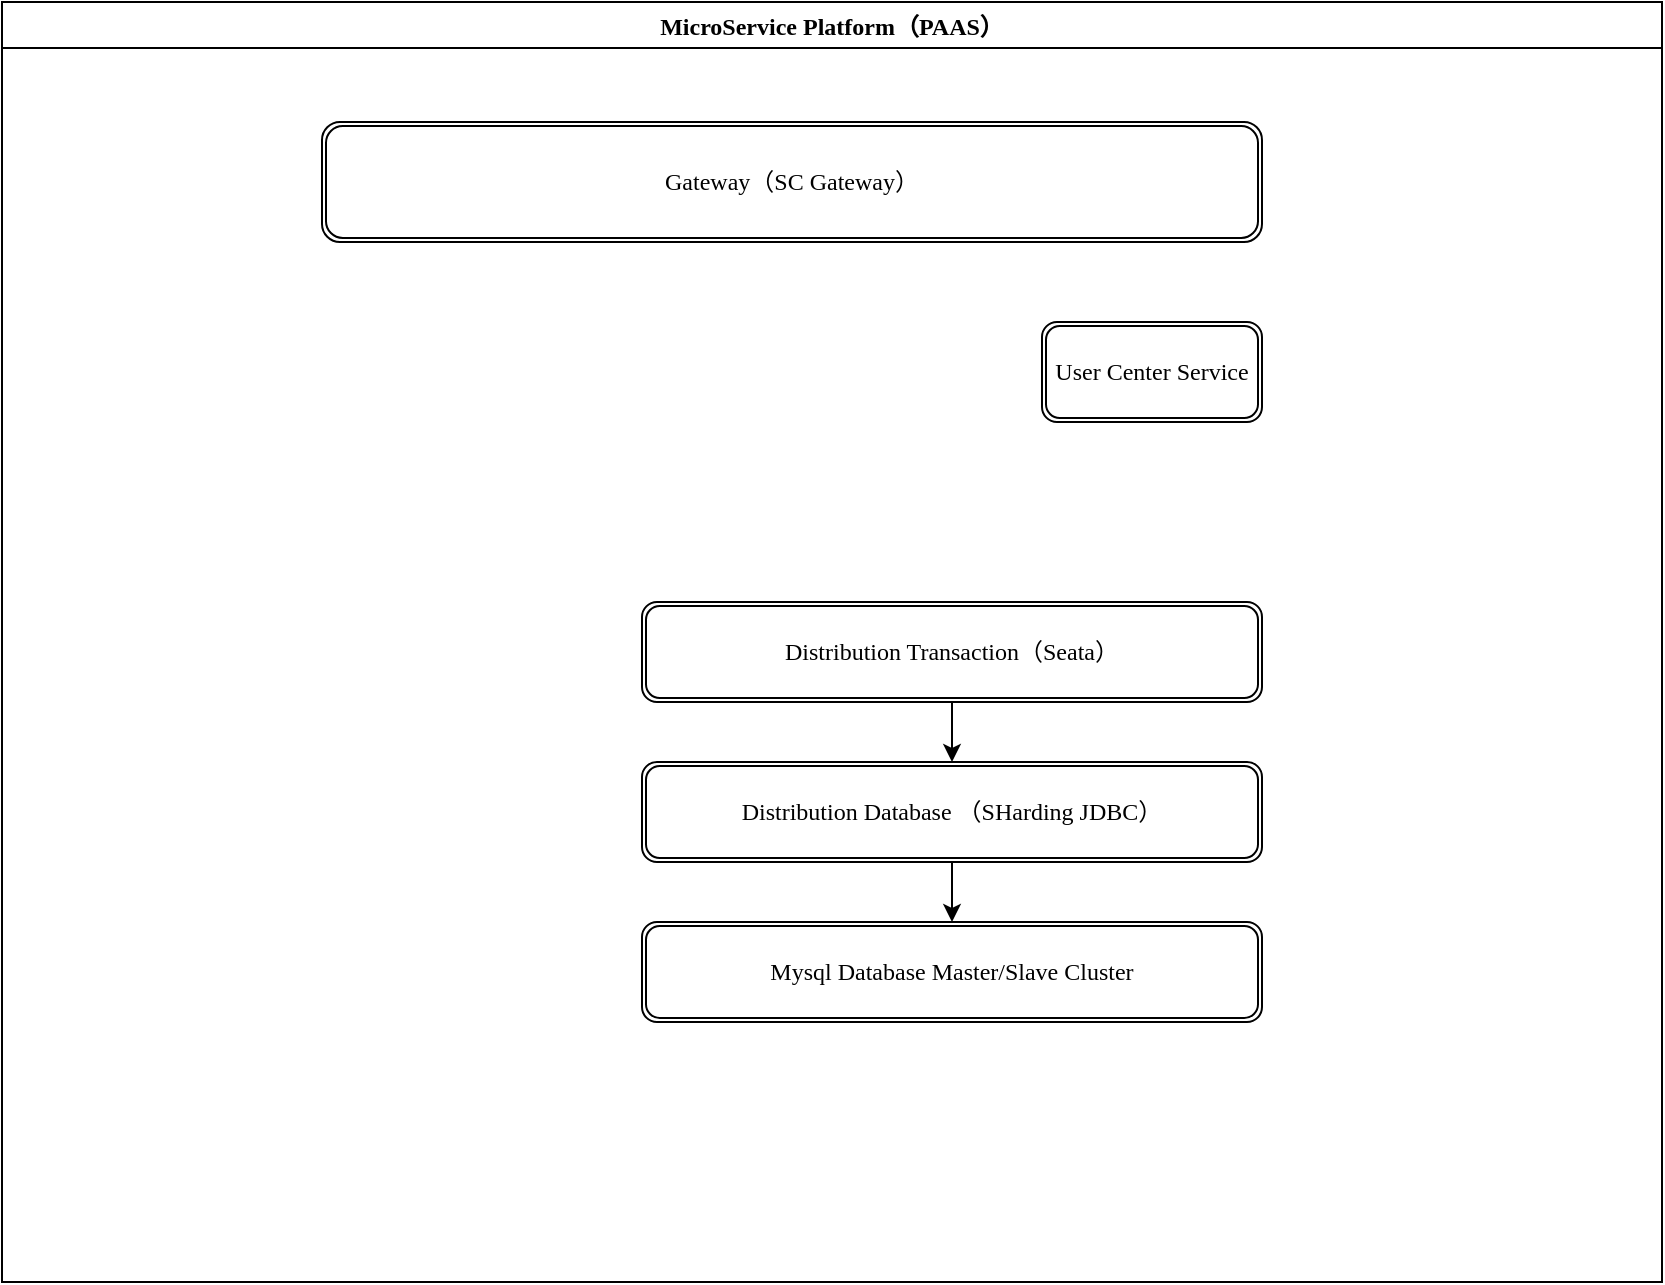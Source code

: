 <mxfile version="17.2.4" type="github">
  <diagram id="eaCFjg7BmeMbXCxSYOaL" name="第 1 页">
    <mxGraphModel dx="1185" dy="635" grid="1" gridSize="10" guides="1" tooltips="1" connect="1" arrows="1" fold="1" page="1" pageScale="1" pageWidth="3300" pageHeight="2339" math="0" shadow="0">
      <root>
        <mxCell id="0" />
        <mxCell id="1" parent="0" />
        <mxCell id="rt1KR4czZhUFX1XvC9Yj-83" value="MicroService Platform（PAAS）" style="swimlane;rounded=0;glass=0;labelBorderColor=none;fontFamily=Comic Sans MS;" vertex="1" parent="1">
          <mxGeometry x="270" y="170" width="830" height="640" as="geometry" />
        </mxCell>
        <mxCell id="rt1KR4czZhUFX1XvC9Yj-84" value="Gateway（SC Gateway）" style="shape=ext;double=1;rounded=1;whiteSpace=wrap;html=1;glass=0;labelBorderColor=none;fontFamily=Comic Sans MS;" vertex="1" parent="rt1KR4czZhUFX1XvC9Yj-83">
          <mxGeometry x="160" y="60" width="470" height="60" as="geometry" />
        </mxCell>
        <mxCell id="rt1KR4czZhUFX1XvC9Yj-85" value="User Center Service" style="shape=ext;double=1;rounded=1;whiteSpace=wrap;html=1;glass=0;labelBorderColor=none;fontFamily=Comic Sans MS;" vertex="1" parent="rt1KR4czZhUFX1XvC9Yj-83">
          <mxGeometry x="520" y="160" width="110" height="50" as="geometry" />
        </mxCell>
        <mxCell id="rt1KR4czZhUFX1XvC9Yj-90" value="" style="edgeStyle=orthogonalEdgeStyle;rounded=0;sketch=0;orthogonalLoop=1;jettySize=auto;html=1;labelBorderColor=none;fontFamily=Comic Sans MS;" edge="1" parent="rt1KR4czZhUFX1XvC9Yj-83" source="rt1KR4czZhUFX1XvC9Yj-87" target="rt1KR4czZhUFX1XvC9Yj-89">
          <mxGeometry relative="1" as="geometry" />
        </mxCell>
        <mxCell id="rt1KR4czZhUFX1XvC9Yj-87" value="Distribution Transaction（Seata）" style="shape=ext;double=1;rounded=1;whiteSpace=wrap;html=1;glass=0;labelBorderColor=none;fontFamily=Comic Sans MS;" vertex="1" parent="rt1KR4czZhUFX1XvC9Yj-83">
          <mxGeometry x="320" y="300" width="310" height="50" as="geometry" />
        </mxCell>
        <mxCell id="rt1KR4czZhUFX1XvC9Yj-92" value="" style="edgeStyle=orthogonalEdgeStyle;rounded=0;sketch=0;orthogonalLoop=1;jettySize=auto;html=1;labelBorderColor=none;fontFamily=Comic Sans MS;" edge="1" parent="rt1KR4czZhUFX1XvC9Yj-83" source="rt1KR4czZhUFX1XvC9Yj-89" target="rt1KR4czZhUFX1XvC9Yj-91">
          <mxGeometry relative="1" as="geometry" />
        </mxCell>
        <mxCell id="rt1KR4czZhUFX1XvC9Yj-89" value="Distribution Database （SHarding JDBC）" style="shape=ext;double=1;rounded=1;whiteSpace=wrap;html=1;glass=0;labelBorderColor=none;fontFamily=Comic Sans MS;" vertex="1" parent="rt1KR4czZhUFX1XvC9Yj-83">
          <mxGeometry x="320" y="380" width="310" height="50" as="geometry" />
        </mxCell>
        <mxCell id="rt1KR4czZhUFX1XvC9Yj-91" value="Mysql Database Master/Slave Cluster" style="shape=ext;double=1;rounded=1;whiteSpace=wrap;html=1;glass=0;labelBorderColor=none;fontFamily=Comic Sans MS;" vertex="1" parent="rt1KR4czZhUFX1XvC9Yj-83">
          <mxGeometry x="320" y="460" width="310" height="50" as="geometry" />
        </mxCell>
      </root>
    </mxGraphModel>
  </diagram>
</mxfile>
